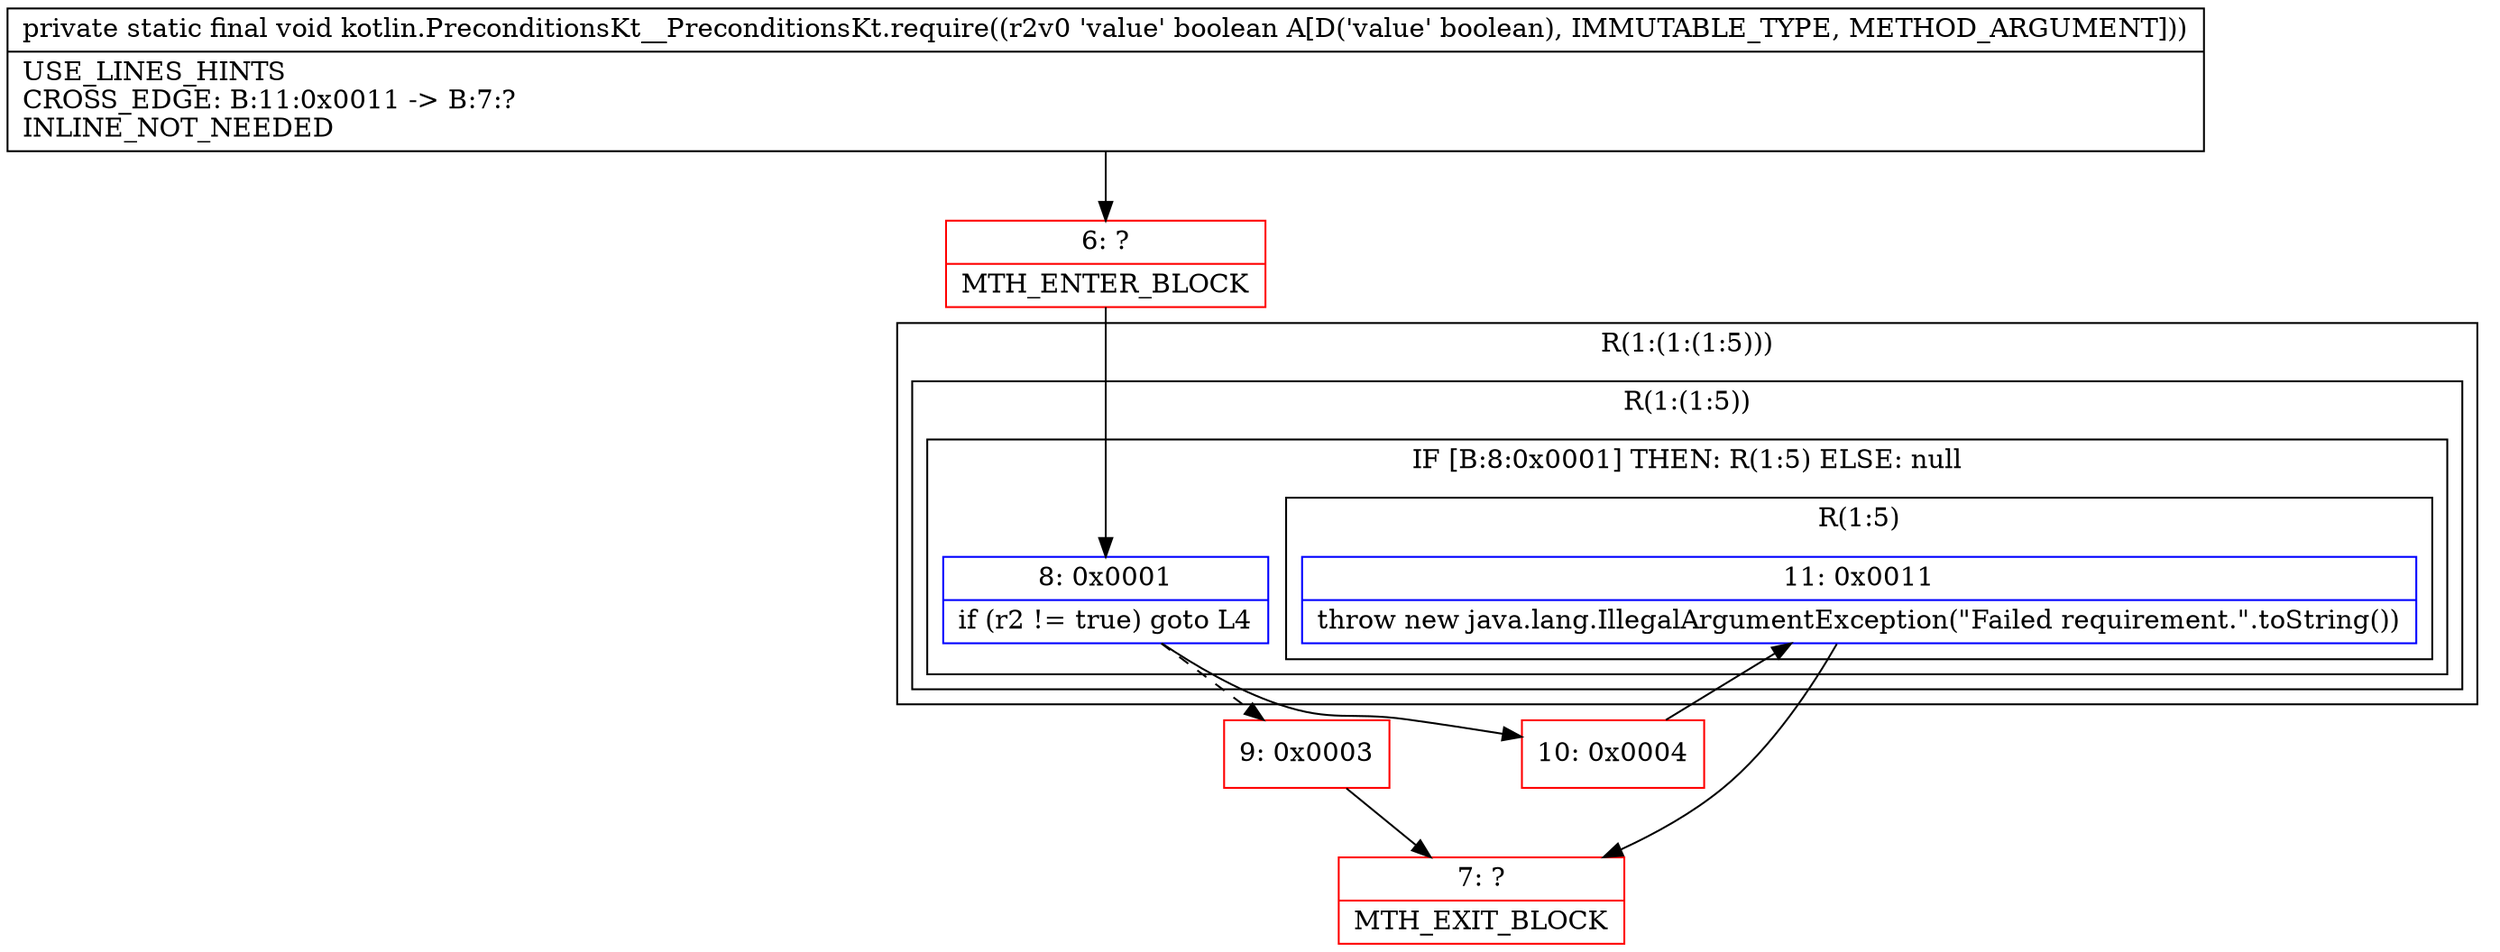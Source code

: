 digraph "CFG forkotlin.PreconditionsKt__PreconditionsKt.require(Z)V" {
subgraph cluster_Region_1907601444 {
label = "R(1:(1:(1:5)))";
node [shape=record,color=blue];
subgraph cluster_Region_1200823863 {
label = "R(1:(1:5))";
node [shape=record,color=blue];
subgraph cluster_IfRegion_1057540323 {
label = "IF [B:8:0x0001] THEN: R(1:5) ELSE: null";
node [shape=record,color=blue];
Node_8 [shape=record,label="{8\:\ 0x0001|if (r2 != true) goto L4\l}"];
subgraph cluster_Region_87465745 {
label = "R(1:5)";
node [shape=record,color=blue];
Node_11 [shape=record,label="{11\:\ 0x0011|throw new java.lang.IllegalArgumentException(\"Failed requirement.\".toString())\l}"];
}
}
}
}
Node_6 [shape=record,color=red,label="{6\:\ ?|MTH_ENTER_BLOCK\l}"];
Node_9 [shape=record,color=red,label="{9\:\ 0x0003}"];
Node_7 [shape=record,color=red,label="{7\:\ ?|MTH_EXIT_BLOCK\l}"];
Node_10 [shape=record,color=red,label="{10\:\ 0x0004}"];
MethodNode[shape=record,label="{private static final void kotlin.PreconditionsKt__PreconditionsKt.require((r2v0 'value' boolean A[D('value' boolean), IMMUTABLE_TYPE, METHOD_ARGUMENT]))  | USE_LINES_HINTS\lCROSS_EDGE: B:11:0x0011 \-\> B:7:?\lINLINE_NOT_NEEDED\l}"];
MethodNode -> Node_6;Node_8 -> Node_9[style=dashed];
Node_8 -> Node_10;
Node_11 -> Node_7;
Node_6 -> Node_8;
Node_9 -> Node_7;
Node_10 -> Node_11;
}

